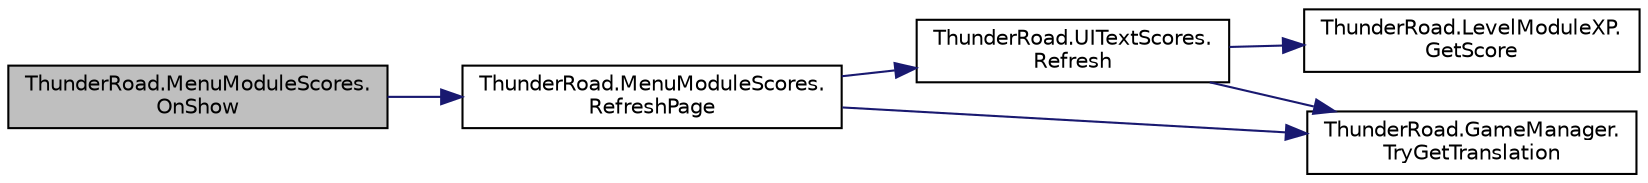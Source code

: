 digraph "ThunderRoad.MenuModuleScores.OnShow"
{
 // LATEX_PDF_SIZE
  edge [fontname="Helvetica",fontsize="10",labelfontname="Helvetica",labelfontsize="10"];
  node [fontname="Helvetica",fontsize="10",shape=record];
  rankdir="LR";
  Node1 [label="ThunderRoad.MenuModuleScores.\lOnShow",height=0.2,width=0.4,color="black", fillcolor="grey75", style="filled", fontcolor="black",tooltip="Called when [show]."];
  Node1 -> Node2 [color="midnightblue",fontsize="10",style="solid",fontname="Helvetica"];
  Node2 [label="ThunderRoad.MenuModuleScores.\lRefreshPage",height=0.2,width=0.4,color="black", fillcolor="white", style="filled",URL="$class_thunder_road_1_1_menu_module_scores.html#aa870de8ae60c50ad896b4799b76571cf",tooltip="Refreshes the page."];
  Node2 -> Node3 [color="midnightblue",fontsize="10",style="solid",fontname="Helvetica"];
  Node3 [label="ThunderRoad.UITextScores.\lRefresh",height=0.2,width=0.4,color="black", fillcolor="white", style="filled",URL="$class_thunder_road_1_1_u_i_text_scores.html#ab79475e78619cabdcc28319cb67c8e6c",tooltip="Refreshes this instance."];
  Node3 -> Node4 [color="midnightblue",fontsize="10",style="solid",fontname="Helvetica"];
  Node4 [label="ThunderRoad.LevelModuleXP.\lGetScore",height=0.2,width=0.4,color="black", fillcolor="white", style="filled",URL="$class_thunder_road_1_1_level_module_x_p.html#ac91e8f70d4d2074f883ded46ddf33a07",tooltip="Gets the score."];
  Node3 -> Node5 [color="midnightblue",fontsize="10",style="solid",fontname="Helvetica"];
  Node5 [label="ThunderRoad.GameManager.\lTryGetTranslation",height=0.2,width=0.4,color="black", fillcolor="white", style="filled",URL="$class_thunder_road_1_1_game_manager.html#a0c20ba391a6ecdcd925df6ed831e8b15",tooltip="Tries the get translation."];
  Node2 -> Node5 [color="midnightblue",fontsize="10",style="solid",fontname="Helvetica"];
}
